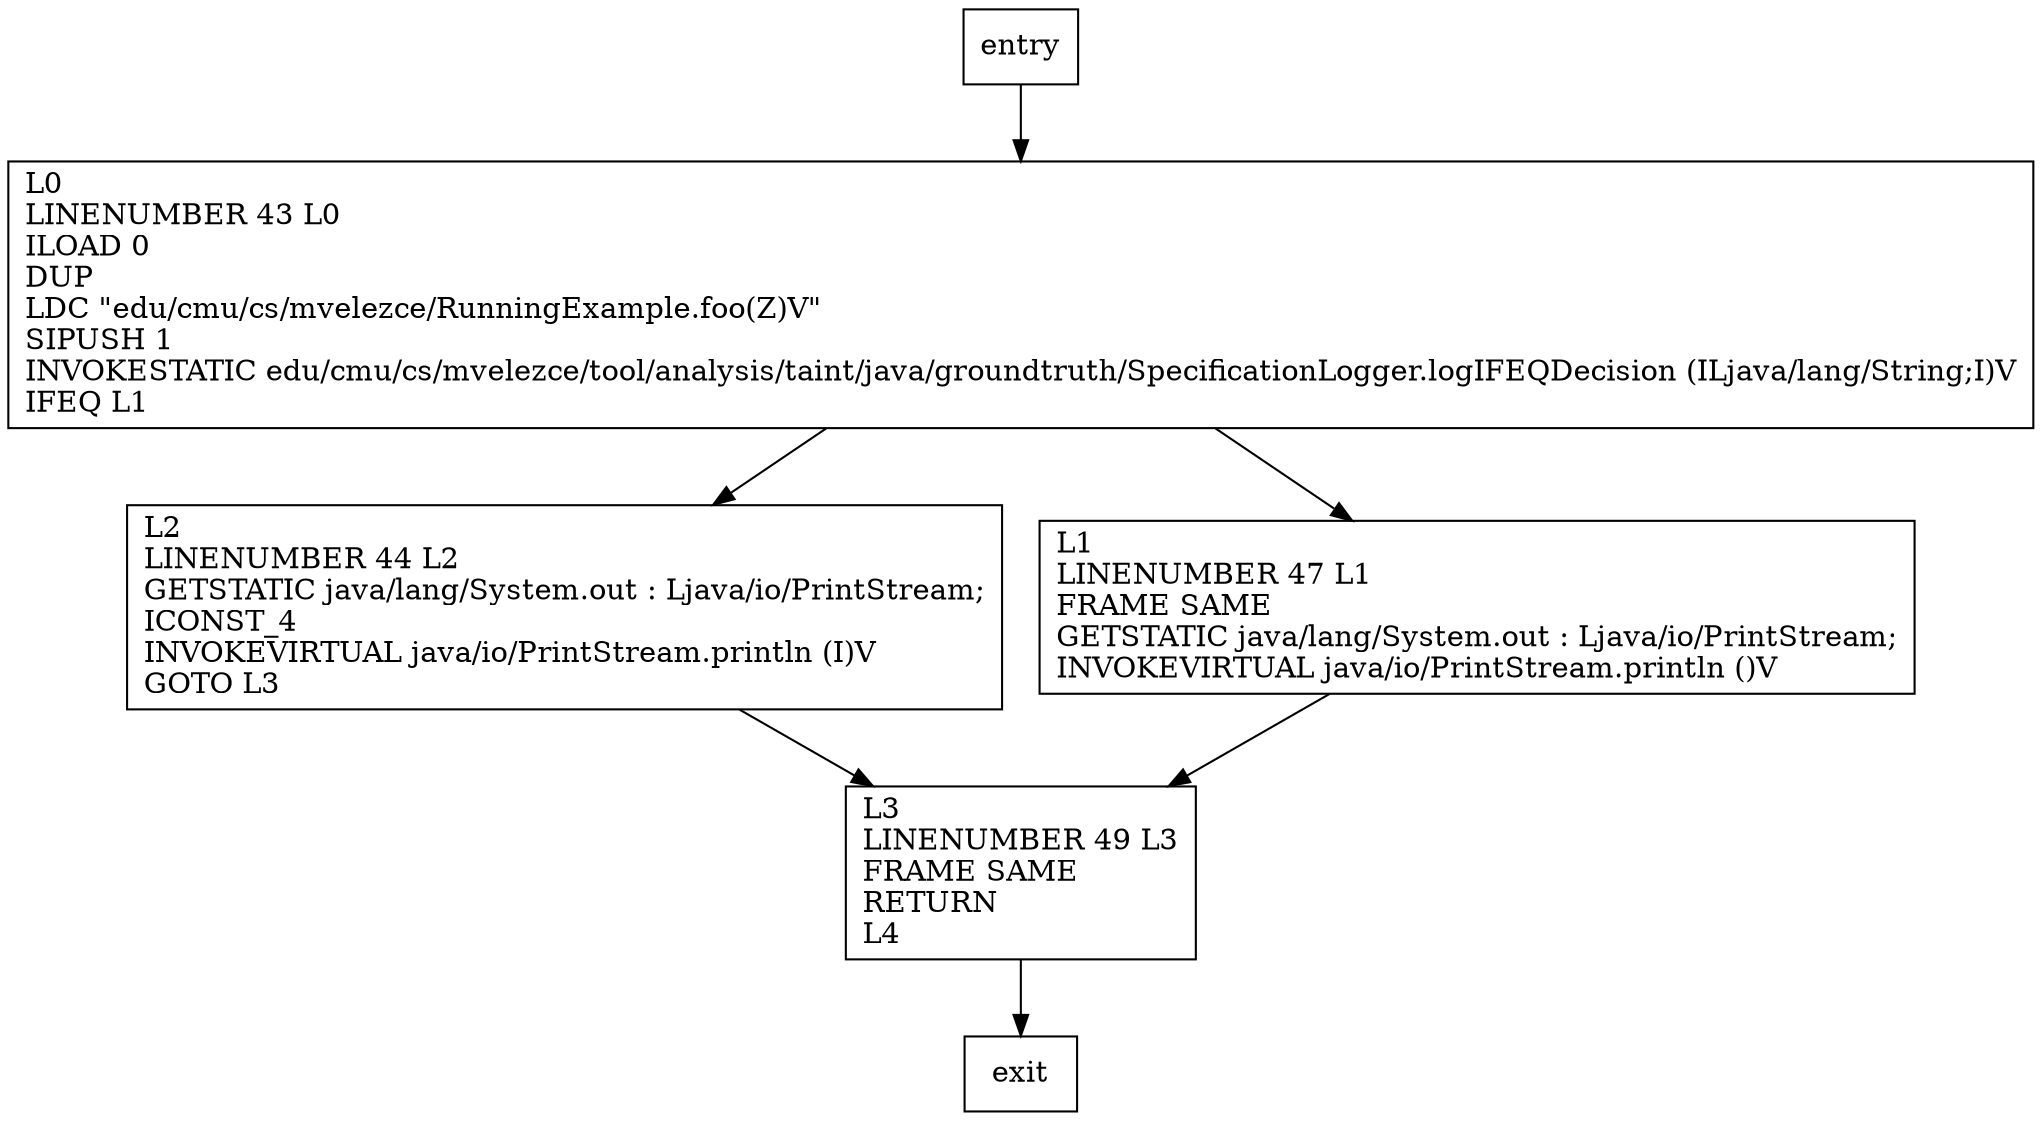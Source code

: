 digraph foo {
node [shape=record];
705265961 [label="L0\lLINENUMBER 43 L0\lILOAD 0\lDUP\lLDC \"edu/cmu/cs/mvelezce/RunningExample.foo(Z)V\"\lSIPUSH 1\lINVOKESTATIC edu/cmu/cs/mvelezce/tool/analysis/taint/java/groundtruth/SpecificationLogger.logIFEQDecision (ILjava/lang/String;I)V\lIFEQ L1\l"];
317983781 [label="L2\lLINENUMBER 44 L2\lGETSTATIC java/lang/System.out : Ljava/io/PrintStream;\lICONST_4\lINVOKEVIRTUAL java/io/PrintStream.println (I)V\lGOTO L3\l"];
428746855 [label="L1\lLINENUMBER 47 L1\lFRAME SAME\lGETSTATIC java/lang/System.out : Ljava/io/PrintStream;\lINVOKEVIRTUAL java/io/PrintStream.println ()V\l"];
987405879 [label="L3\lLINENUMBER 49 L3\lFRAME SAME\lRETURN\lL4\l"];
entry;
exit;
entry -> 705265961;
705265961 -> 317983781;
705265961 -> 428746855;
317983781 -> 987405879;
428746855 -> 987405879;
987405879 -> exit;
}

